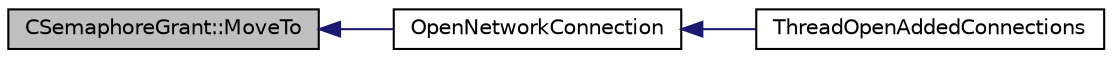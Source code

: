 digraph "CSemaphoreGrant::MoveTo"
{
  edge [fontname="Helvetica",fontsize="10",labelfontname="Helvetica",labelfontsize="10"];
  node [fontname="Helvetica",fontsize="10",shape=record];
  rankdir="LR";
  Node12 [label="CSemaphoreGrant::MoveTo",height=0.2,width=0.4,color="black", fillcolor="grey75", style="filled", fontcolor="black"];
  Node12 -> Node13 [dir="back",color="midnightblue",fontsize="10",style="solid",fontname="Helvetica"];
  Node13 [label="OpenNetworkConnection",height=0.2,width=0.4,color="black", fillcolor="white", style="filled",URL="$net_8cpp.html#aa19cb8e6cf23a990e585f2bbf9ece276"];
  Node13 -> Node14 [dir="back",color="midnightblue",fontsize="10",style="solid",fontname="Helvetica"];
  Node14 [label="ThreadOpenAddedConnections",height=0.2,width=0.4,color="black", fillcolor="white", style="filled",URL="$net_8cpp.html#a2d1ca95557ae336582b886a251e7fe94"];
}
